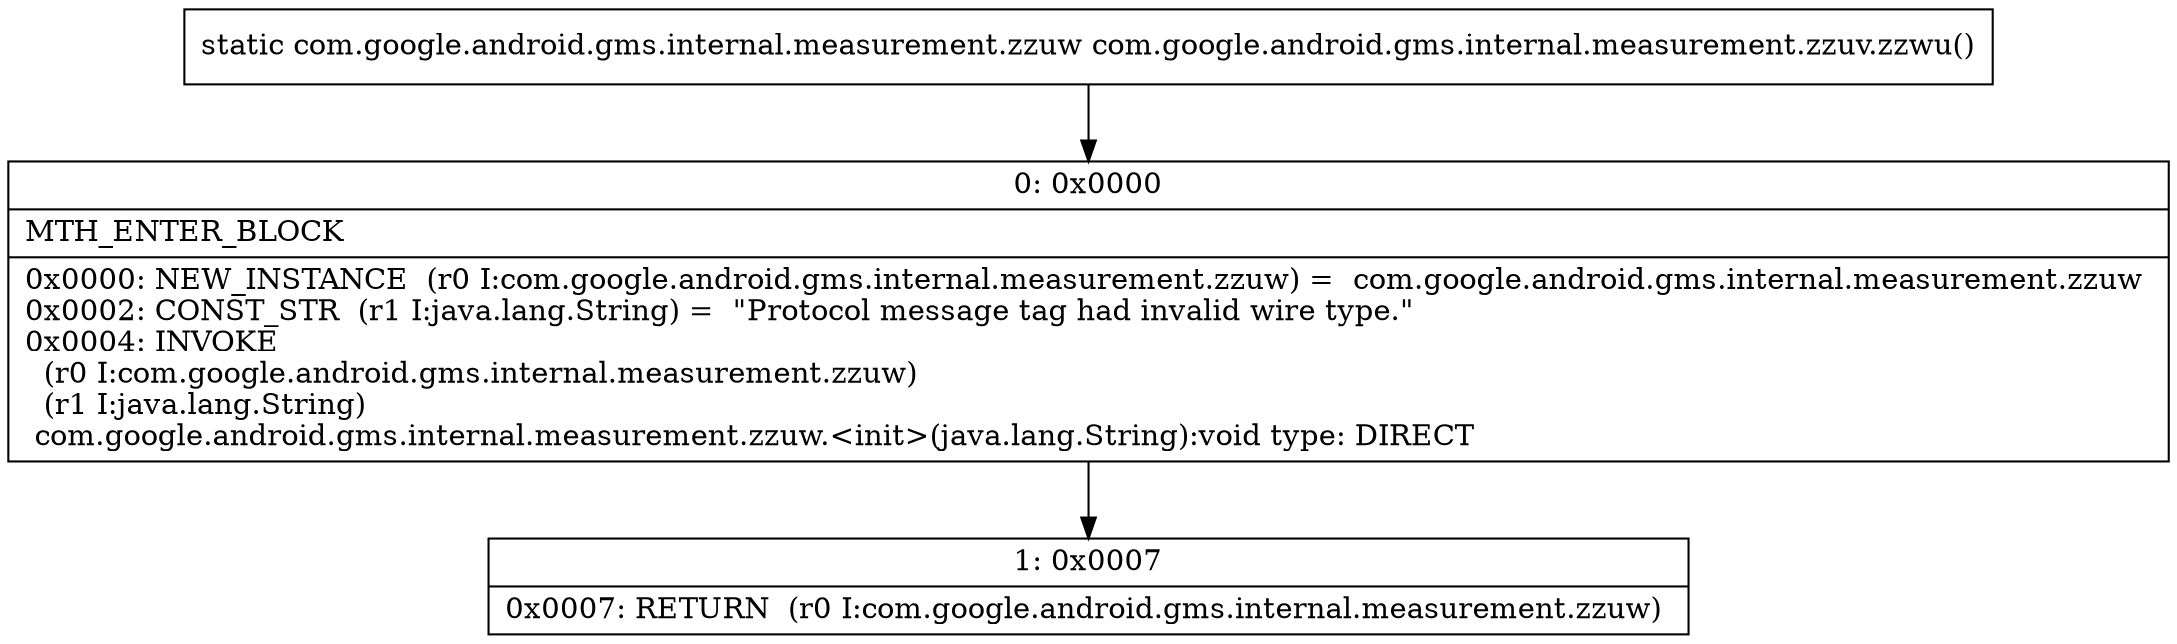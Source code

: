 digraph "CFG forcom.google.android.gms.internal.measurement.zzuv.zzwu()Lcom\/google\/android\/gms\/internal\/measurement\/zzuw;" {
Node_0 [shape=record,label="{0\:\ 0x0000|MTH_ENTER_BLOCK\l|0x0000: NEW_INSTANCE  (r0 I:com.google.android.gms.internal.measurement.zzuw) =  com.google.android.gms.internal.measurement.zzuw \l0x0002: CONST_STR  (r1 I:java.lang.String) =  \"Protocol message tag had invalid wire type.\" \l0x0004: INVOKE  \l  (r0 I:com.google.android.gms.internal.measurement.zzuw)\l  (r1 I:java.lang.String)\l com.google.android.gms.internal.measurement.zzuw.\<init\>(java.lang.String):void type: DIRECT \l}"];
Node_1 [shape=record,label="{1\:\ 0x0007|0x0007: RETURN  (r0 I:com.google.android.gms.internal.measurement.zzuw) \l}"];
MethodNode[shape=record,label="{static com.google.android.gms.internal.measurement.zzuw com.google.android.gms.internal.measurement.zzuv.zzwu() }"];
MethodNode -> Node_0;
Node_0 -> Node_1;
}

